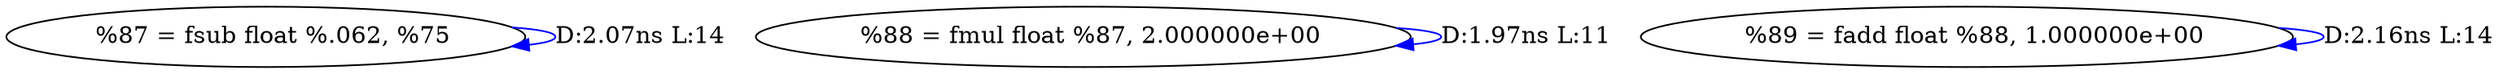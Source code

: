 digraph {
Node0x254a350[label="  %87 = fsub float %.062, %75"];
Node0x254a350 -> Node0x254a350[label="D:2.07ns L:14",color=blue];
Node0x2547680[label="  %88 = fmul float %87, 2.000000e+00"];
Node0x2547680 -> Node0x2547680[label="D:1.97ns L:11",color=blue];
Node0x2547790[label="  %89 = fadd float %88, 1.000000e+00"];
Node0x2547790 -> Node0x2547790[label="D:2.16ns L:14",color=blue];
}
